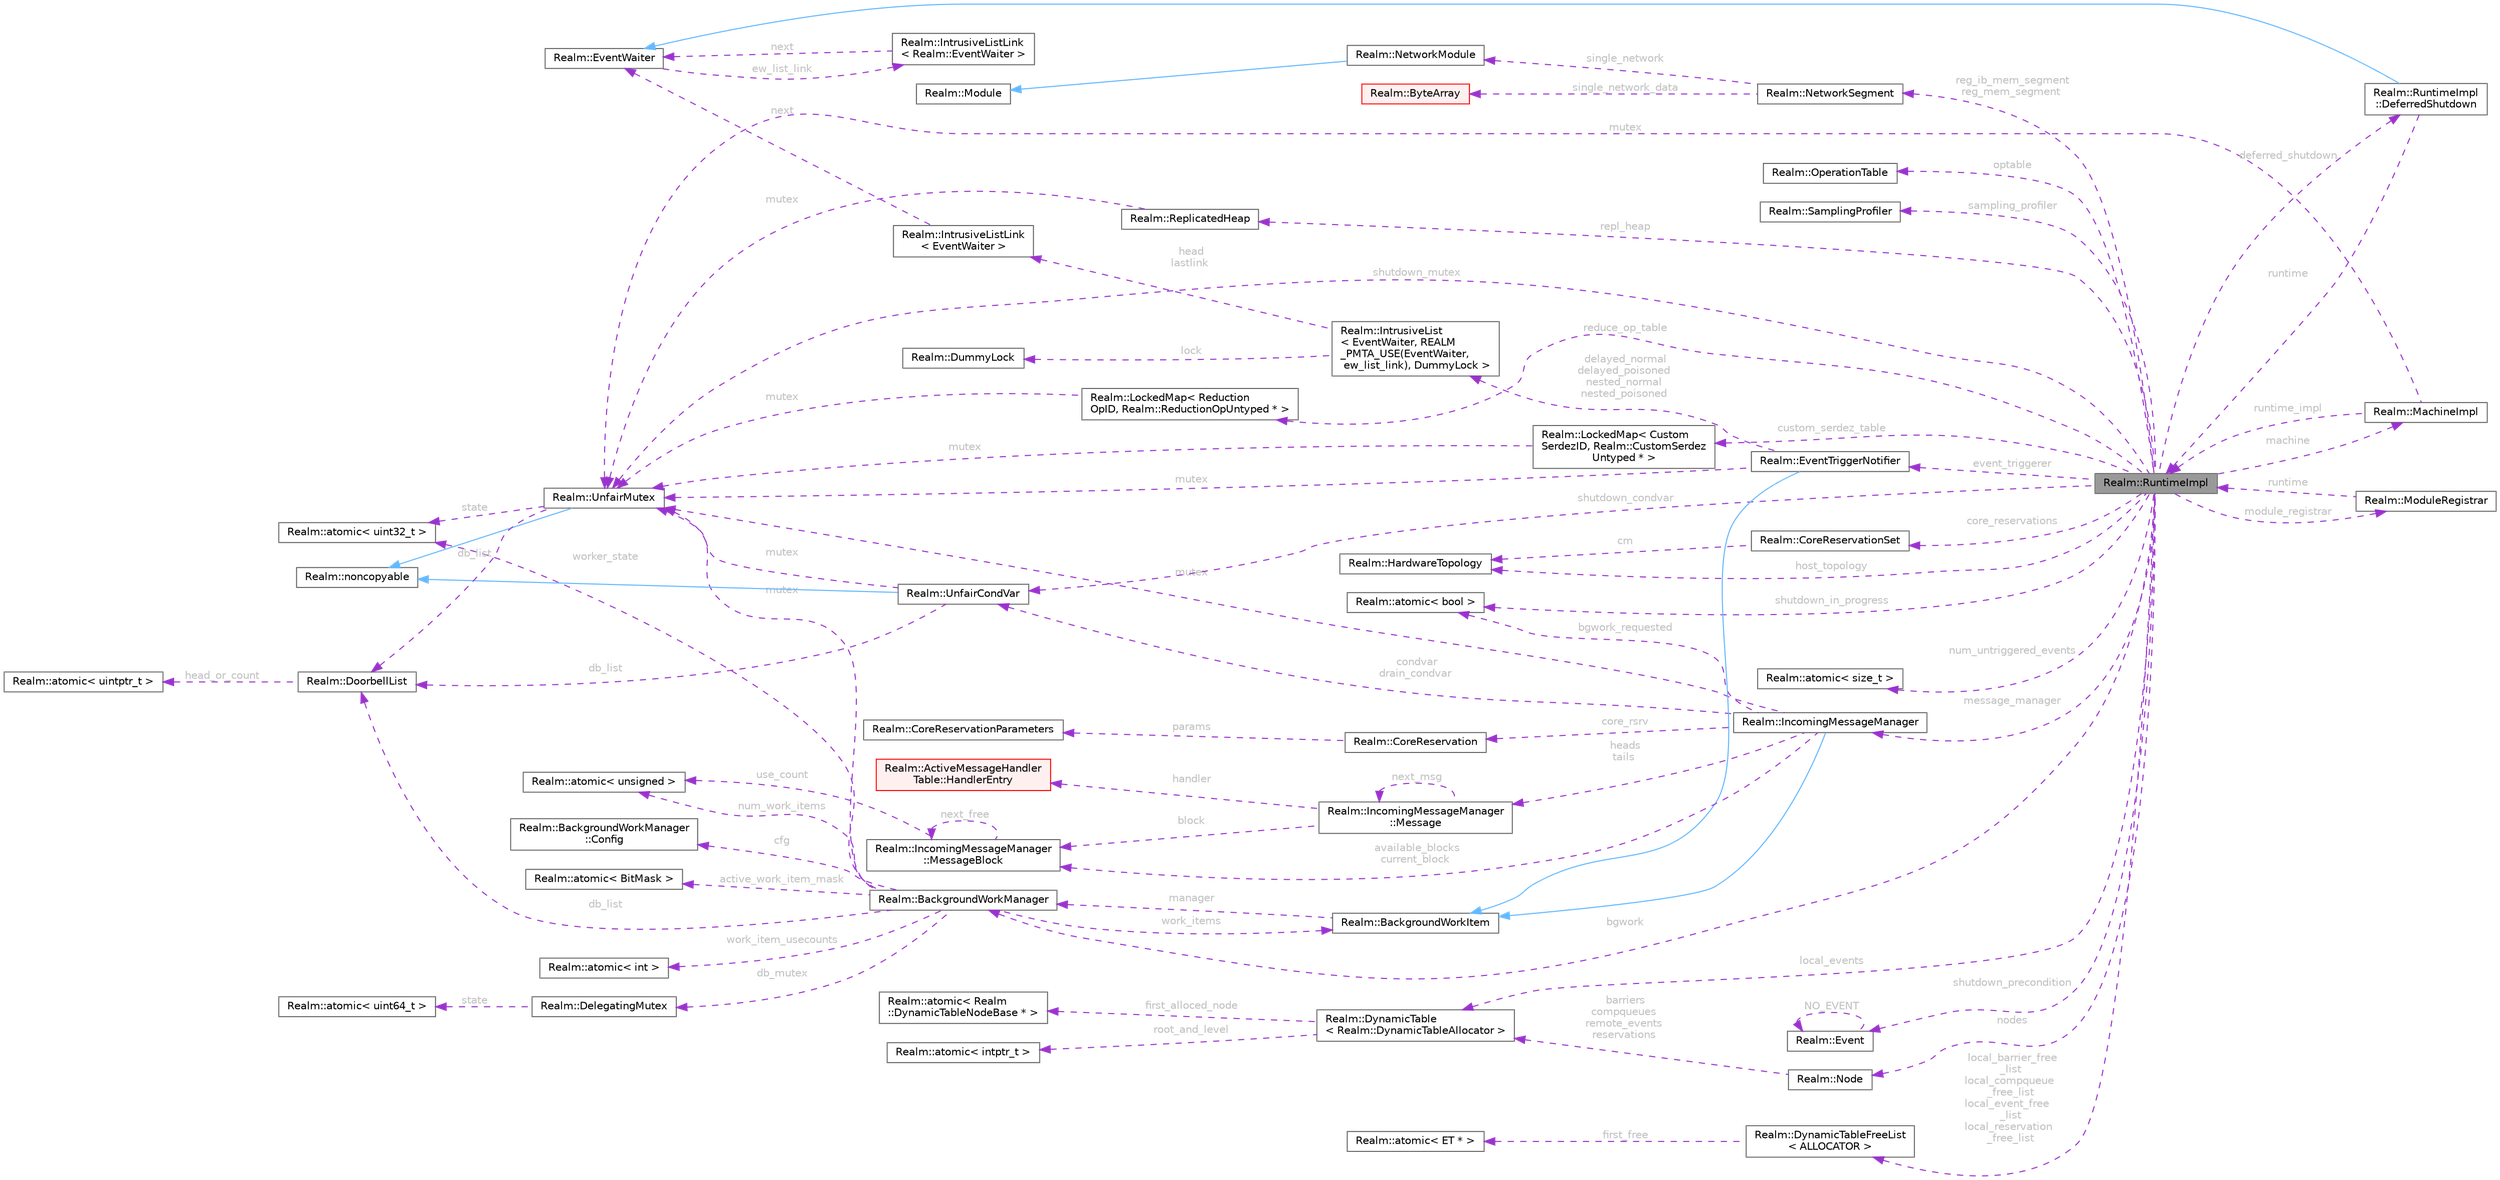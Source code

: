 digraph "Realm::RuntimeImpl"
{
 // LATEX_PDF_SIZE
  bgcolor="transparent";
  edge [fontname=Helvetica,fontsize=10,labelfontname=Helvetica,labelfontsize=10];
  node [fontname=Helvetica,fontsize=10,shape=box,height=0.2,width=0.4];
  rankdir="LR";
  Node1 [id="Node000001",label="Realm::RuntimeImpl",height=0.2,width=0.4,color="gray40", fillcolor="grey60", style="filled", fontcolor="black",tooltip=" "];
  Node2 -> Node1 [id="edge1_Node000001_Node000002",dir="back",color="darkorchid3",style="dashed",tooltip=" ",label=" machine",fontcolor="grey" ];
  Node2 [id="Node000002",label="Realm::MachineImpl",height=0.2,width=0.4,color="gray40", fillcolor="white", style="filled",URL="$classRealm_1_1MachineImpl.html",tooltip=" "];
  Node3 -> Node2 [id="edge2_Node000002_Node000003",dir="back",color="darkorchid3",style="dashed",tooltip=" ",label=" mutex",fontcolor="grey" ];
  Node3 [id="Node000003",label="Realm::UnfairMutex",height=0.2,width=0.4,color="gray40", fillcolor="white", style="filled",URL="$classRealm_1_1UnfairMutex.html",tooltip=" "];
  Node4 -> Node3 [id="edge3_Node000003_Node000004",dir="back",color="steelblue1",style="solid",tooltip=" "];
  Node4 [id="Node000004",label="Realm::noncopyable",height=0.2,width=0.4,color="gray40", fillcolor="white", style="filled",URL="$classRealm_1_1noncopyable.html",tooltip=" "];
  Node5 -> Node3 [id="edge4_Node000003_Node000005",dir="back",color="darkorchid3",style="dashed",tooltip=" ",label=" state",fontcolor="grey" ];
  Node5 [id="Node000005",label="Realm::atomic\< uint32_t \>",height=0.2,width=0.4,color="gray40", fillcolor="white", style="filled",URL="$classRealm_1_1atomic.html",tooltip=" "];
  Node6 -> Node3 [id="edge5_Node000003_Node000006",dir="back",color="darkorchid3",style="dashed",tooltip=" ",label=" db_list",fontcolor="grey" ];
  Node6 [id="Node000006",label="Realm::DoorbellList",height=0.2,width=0.4,color="gray40", fillcolor="white", style="filled",URL="$classRealm_1_1DoorbellList.html",tooltip=" "];
  Node7 -> Node6 [id="edge6_Node000006_Node000007",dir="back",color="darkorchid3",style="dashed",tooltip=" ",label=" head_or_count",fontcolor="grey" ];
  Node7 [id="Node000007",label="Realm::atomic\< uintptr_t \>",height=0.2,width=0.4,color="gray40", fillcolor="white", style="filled",URL="$classRealm_1_1atomic.html",tooltip=" "];
  Node1 -> Node2 [id="edge7_Node000002_Node000001",dir="back",color="darkorchid3",style="dashed",tooltip=" ",label=" runtime_impl",fontcolor="grey" ];
  Node8 -> Node1 [id="edge8_Node000001_Node000008",dir="back",color="darkorchid3",style="dashed",tooltip=" ",label=" reduce_op_table",fontcolor="grey" ];
  Node8 [id="Node000008",label="Realm::LockedMap\< Reduction\lOpID, Realm::ReductionOpUntyped * \>",height=0.2,width=0.4,color="gray40", fillcolor="white", style="filled",URL="$classRealm_1_1LockedMap.html",tooltip=" "];
  Node3 -> Node8 [id="edge9_Node000008_Node000003",dir="back",color="darkorchid3",style="dashed",tooltip=" ",label=" mutex",fontcolor="grey" ];
  Node9 -> Node1 [id="edge10_Node000001_Node000009",dir="back",color="darkorchid3",style="dashed",tooltip=" ",label=" custom_serdez_table",fontcolor="grey" ];
  Node9 [id="Node000009",label="Realm::LockedMap\< Custom\lSerdezID, Realm::CustomSerdez\lUntyped * \>",height=0.2,width=0.4,color="gray40", fillcolor="white", style="filled",URL="$classRealm_1_1LockedMap.html",tooltip=" "];
  Node3 -> Node9 [id="edge11_Node000009_Node000003",dir="back",color="darkorchid3",style="dashed",tooltip=" ",label=" mutex",fontcolor="grey" ];
  Node10 -> Node1 [id="edge12_Node000001_Node000010",dir="back",color="darkorchid3",style="dashed",tooltip=" ",label=" num_untriggered_events",fontcolor="grey" ];
  Node10 [id="Node000010",label="Realm::atomic\< size_t \>",height=0.2,width=0.4,color="gray40", fillcolor="white", style="filled",URL="$classRealm_1_1atomic.html",tooltip=" "];
  Node11 -> Node1 [id="edge13_Node000001_Node000011",dir="back",color="darkorchid3",style="dashed",tooltip=" ",label=" nodes",fontcolor="grey" ];
  Node11 [id="Node000011",label="Realm::Node",height=0.2,width=0.4,color="gray40", fillcolor="white", style="filled",URL="$structRealm_1_1Node.html",tooltip=" "];
  Node12 -> Node11 [id="edge14_Node000011_Node000012",dir="back",color="darkorchid3",style="dashed",tooltip=" ",label=" barriers\ncompqueues\nremote_events\nreservations",fontcolor="grey" ];
  Node12 [id="Node000012",label="Realm::DynamicTable\l\< Realm::DynamicTableAllocator \>",height=0.2,width=0.4,color="gray40", fillcolor="white", style="filled",URL="$classRealm_1_1DynamicTable.html",tooltip=" "];
  Node13 -> Node12 [id="edge15_Node000012_Node000013",dir="back",color="darkorchid3",style="dashed",tooltip=" ",label=" root_and_level",fontcolor="grey" ];
  Node13 [id="Node000013",label="Realm::atomic\< intptr_t \>",height=0.2,width=0.4,color="gray40", fillcolor="white", style="filled",URL="$classRealm_1_1atomic.html",tooltip=" "];
  Node14 -> Node12 [id="edge16_Node000012_Node000014",dir="back",color="darkorchid3",style="dashed",tooltip=" ",label=" first_alloced_node",fontcolor="grey" ];
  Node14 [id="Node000014",label="Realm::atomic\< Realm\l::DynamicTableNodeBase * \>",height=0.2,width=0.4,color="gray40", fillcolor="white", style="filled",URL="$classRealm_1_1atomic.html",tooltip=" "];
  Node12 -> Node1 [id="edge17_Node000001_Node000012",dir="back",color="darkorchid3",style="dashed",tooltip=" ",label=" local_events",fontcolor="grey" ];
  Node15 -> Node1 [id="edge18_Node000001_Node000015",dir="back",color="darkorchid3",style="dashed",tooltip=" ",label=" local_barrier_free\l_list\nlocal_compqueue\l_free_list\nlocal_event_free\l_list\nlocal_reservation\l_free_list",fontcolor="grey" ];
  Node15 [id="Node000015",label="Realm::DynamicTableFreeList\l\< ALLOCATOR \>",height=0.2,width=0.4,color="gray40", fillcolor="white", style="filled",URL="$classRealm_1_1DynamicTableFreeList.html",tooltip=" "];
  Node16 -> Node15 [id="edge19_Node000015_Node000016",dir="back",color="darkorchid3",style="dashed",tooltip=" ",label=" first_free",fontcolor="grey" ];
  Node16 [id="Node000016",label="Realm::atomic\< ET * \>",height=0.2,width=0.4,color="gray40", fillcolor="white", style="filled",URL="$classRealm_1_1atomic.html",tooltip=" "];
  Node3 -> Node1 [id="edge20_Node000001_Node000003",dir="back",color="darkorchid3",style="dashed",tooltip=" ",label=" shutdown_mutex",fontcolor="grey" ];
  Node17 -> Node1 [id="edge21_Node000001_Node000017",dir="back",color="darkorchid3",style="dashed",tooltip=" ",label=" shutdown_condvar",fontcolor="grey" ];
  Node17 [id="Node000017",label="Realm::UnfairCondVar",height=0.2,width=0.4,color="gray40", fillcolor="white", style="filled",URL="$classRealm_1_1UnfairCondVar.html",tooltip=" "];
  Node4 -> Node17 [id="edge22_Node000017_Node000004",dir="back",color="steelblue1",style="solid",tooltip=" "];
  Node3 -> Node17 [id="edge23_Node000017_Node000003",dir="back",color="darkorchid3",style="dashed",tooltip=" ",label=" mutex",fontcolor="grey" ];
  Node6 -> Node17 [id="edge24_Node000017_Node000006",dir="back",color="darkorchid3",style="dashed",tooltip=" ",label=" db_list",fontcolor="grey" ];
  Node18 -> Node1 [id="edge25_Node000001_Node000018",dir="back",color="darkorchid3",style="dashed",tooltip=" ",label=" shutdown_precondition",fontcolor="grey" ];
  Node18 [id="Node000018",label="Realm::Event",height=0.2,width=0.4,color="gray40", fillcolor="white", style="filled",URL="$classRealm_1_1Event.html",tooltip=" "];
  Node18 -> Node18 [id="edge26_Node000018_Node000018",dir="back",color="darkorchid3",style="dashed",tooltip=" ",label=" NO_EVENT",fontcolor="grey" ];
  Node19 -> Node1 [id="edge27_Node000001_Node000019",dir="back",color="darkorchid3",style="dashed",tooltip=" ",label=" shutdown_in_progress",fontcolor="grey" ];
  Node19 [id="Node000019",label="Realm::atomic\< bool \>",height=0.2,width=0.4,color="gray40", fillcolor="white", style="filled",URL="$classRealm_1_1atomic.html",tooltip=" "];
  Node20 -> Node1 [id="edge28_Node000001_Node000020",dir="back",color="darkorchid3",style="dashed",tooltip=" ",label=" host_topology",fontcolor="grey" ];
  Node20 [id="Node000020",label="Realm::HardwareTopology",height=0.2,width=0.4,color="gray40", fillcolor="white", style="filled",URL="$classRealm_1_1HardwareTopology.html",tooltip="Represents the topology of the host processor cores and memory."];
  Node21 -> Node1 [id="edge29_Node000001_Node000021",dir="back",color="darkorchid3",style="dashed",tooltip=" ",label=" core_reservations",fontcolor="grey" ];
  Node21 [id="Node000021",label="Realm::CoreReservationSet",height=0.2,width=0.4,color="gray40", fillcolor="white", style="filled",URL="$classRealm_1_1CoreReservationSet.html",tooltip=" "];
  Node20 -> Node21 [id="edge30_Node000021_Node000020",dir="back",color="darkorchid3",style="dashed",tooltip=" ",label=" cm",fontcolor="grey" ];
  Node22 -> Node1 [id="edge31_Node000001_Node000022",dir="back",color="darkorchid3",style="dashed",tooltip=" ",label=" bgwork",fontcolor="grey" ];
  Node22 [id="Node000022",label="Realm::BackgroundWorkManager",height=0.2,width=0.4,color="gray40", fillcolor="white", style="filled",URL="$classRealm_1_1BackgroundWorkManager.html",tooltip=" "];
  Node23 -> Node22 [id="edge32_Node000022_Node000023",dir="back",color="darkorchid3",style="dashed",tooltip=" ",label=" cfg",fontcolor="grey" ];
  Node23 [id="Node000023",label="Realm::BackgroundWorkManager\l::Config",height=0.2,width=0.4,color="gray40", fillcolor="white", style="filled",URL="$structRealm_1_1BackgroundWorkManager_1_1Config.html",tooltip=" "];
  Node3 -> Node22 [id="edge33_Node000022_Node000003",dir="back",color="darkorchid3",style="dashed",tooltip=" ",label=" mutex",fontcolor="grey" ];
  Node24 -> Node22 [id="edge34_Node000022_Node000024",dir="back",color="darkorchid3",style="dashed",tooltip=" ",label=" num_work_items",fontcolor="grey" ];
  Node24 [id="Node000024",label="Realm::atomic\< unsigned \>",height=0.2,width=0.4,color="gray40", fillcolor="white", style="filled",URL="$classRealm_1_1atomic.html",tooltip=" "];
  Node25 -> Node22 [id="edge35_Node000022_Node000025",dir="back",color="darkorchid3",style="dashed",tooltip=" ",label=" active_work_item_mask",fontcolor="grey" ];
  Node25 [id="Node000025",label="Realm::atomic\< BitMask \>",height=0.2,width=0.4,color="gray40", fillcolor="white", style="filled",URL="$classRealm_1_1atomic.html",tooltip=" "];
  Node26 -> Node22 [id="edge36_Node000022_Node000026",dir="back",color="darkorchid3",style="dashed",tooltip=" ",label=" work_item_usecounts",fontcolor="grey" ];
  Node26 [id="Node000026",label="Realm::atomic\< int \>",height=0.2,width=0.4,color="gray40", fillcolor="white", style="filled",URL="$classRealm_1_1atomic.html",tooltip=" "];
  Node27 -> Node22 [id="edge37_Node000022_Node000027",dir="back",color="darkorchid3",style="dashed",tooltip=" ",label=" work_items",fontcolor="grey" ];
  Node27 [id="Node000027",label="Realm::BackgroundWorkItem",height=0.2,width=0.4,color="gray40", fillcolor="white", style="filled",URL="$classRealm_1_1BackgroundWorkItem.html",tooltip=" "];
  Node22 -> Node27 [id="edge38_Node000027_Node000022",dir="back",color="darkorchid3",style="dashed",tooltip=" ",label=" manager",fontcolor="grey" ];
  Node5 -> Node22 [id="edge39_Node000022_Node000005",dir="back",color="darkorchid3",style="dashed",tooltip=" ",label=" worker_state",fontcolor="grey" ];
  Node28 -> Node22 [id="edge40_Node000022_Node000028",dir="back",color="darkorchid3",style="dashed",tooltip=" ",label=" db_mutex",fontcolor="grey" ];
  Node28 [id="Node000028",label="Realm::DelegatingMutex",height=0.2,width=0.4,color="gray40", fillcolor="white", style="filled",URL="$classRealm_1_1DelegatingMutex.html",tooltip=" "];
  Node29 -> Node28 [id="edge41_Node000028_Node000029",dir="back",color="darkorchid3",style="dashed",tooltip=" ",label=" state",fontcolor="grey" ];
  Node29 [id="Node000029",label="Realm::atomic\< uint64_t \>",height=0.2,width=0.4,color="gray40", fillcolor="white", style="filled",URL="$classRealm_1_1atomic.html",tooltip=" "];
  Node6 -> Node22 [id="edge42_Node000022_Node000006",dir="back",color="darkorchid3",style="dashed",tooltip=" ",label=" db_list",fontcolor="grey" ];
  Node30 -> Node1 [id="edge43_Node000001_Node000030",dir="back",color="darkorchid3",style="dashed",tooltip=" ",label=" message_manager",fontcolor="grey" ];
  Node30 [id="Node000030",label="Realm::IncomingMessageManager",height=0.2,width=0.4,color="gray40", fillcolor="white", style="filled",URL="$classRealm_1_1IncomingMessageManager.html",tooltip=" "];
  Node27 -> Node30 [id="edge44_Node000030_Node000027",dir="back",color="steelblue1",style="solid",tooltip=" "];
  Node19 -> Node30 [id="edge45_Node000030_Node000019",dir="back",color="darkorchid3",style="dashed",tooltip=" ",label=" bgwork_requested",fontcolor="grey" ];
  Node31 -> Node30 [id="edge46_Node000030_Node000031",dir="back",color="darkorchid3",style="dashed",tooltip=" ",label=" heads\ntails",fontcolor="grey" ];
  Node31 [id="Node000031",label="Realm::IncomingMessageManager\l::Message",height=0.2,width=0.4,color="gray40", fillcolor="white", style="filled",URL="$structRealm_1_1IncomingMessageManager_1_1Message.html",tooltip=" "];
  Node32 -> Node31 [id="edge47_Node000031_Node000032",dir="back",color="darkorchid3",style="dashed",tooltip=" ",label=" block",fontcolor="grey" ];
  Node32 [id="Node000032",label="Realm::IncomingMessageManager\l::MessageBlock",height=0.2,width=0.4,color="gray40", fillcolor="white", style="filled",URL="$structRealm_1_1IncomingMessageManager_1_1MessageBlock.html",tooltip=" "];
  Node24 -> Node32 [id="edge48_Node000032_Node000024",dir="back",color="darkorchid3",style="dashed",tooltip=" ",label=" use_count",fontcolor="grey" ];
  Node32 -> Node32 [id="edge49_Node000032_Node000032",dir="back",color="darkorchid3",style="dashed",tooltip=" ",label=" next_free",fontcolor="grey" ];
  Node31 -> Node31 [id="edge50_Node000031_Node000031",dir="back",color="darkorchid3",style="dashed",tooltip=" ",label=" next_msg",fontcolor="grey" ];
  Node33 -> Node31 [id="edge51_Node000031_Node000033",dir="back",color="darkorchid3",style="dashed",tooltip=" ",label=" handler",fontcolor="grey" ];
  Node33 [id="Node000033",label="Realm::ActiveMessageHandler\lTable::HandlerEntry",height=0.2,width=0.4,color="red", fillcolor="#FFF0F0", style="filled",URL="$structRealm_1_1ActiveMessageHandlerTable_1_1HandlerEntry.html",tooltip=" "];
  Node3 -> Node30 [id="edge52_Node000030_Node000003",dir="back",color="darkorchid3",style="dashed",tooltip=" ",label=" mutex",fontcolor="grey" ];
  Node17 -> Node30 [id="edge53_Node000030_Node000017",dir="back",color="darkorchid3",style="dashed",tooltip=" ",label=" condvar\ndrain_condvar",fontcolor="grey" ];
  Node36 -> Node30 [id="edge54_Node000030_Node000036",dir="back",color="darkorchid3",style="dashed",tooltip=" ",label=" core_rsrv",fontcolor="grey" ];
  Node36 [id="Node000036",label="Realm::CoreReservation",height=0.2,width=0.4,color="gray40", fillcolor="white", style="filled",URL="$classRealm_1_1CoreReservation.html",tooltip=" "];
  Node37 -> Node36 [id="edge55_Node000036_Node000037",dir="back",color="darkorchid3",style="dashed",tooltip=" ",label=" params",fontcolor="grey" ];
  Node37 [id="Node000037",label="Realm::CoreReservationParameters",height=0.2,width=0.4,color="gray40", fillcolor="white", style="filled",URL="$classRealm_1_1CoreReservationParameters.html",tooltip=" "];
  Node32 -> Node30 [id="edge56_Node000030_Node000032",dir="back",color="darkorchid3",style="dashed",tooltip=" ",label=" available_blocks\ncurrent_block",fontcolor="grey" ];
  Node38 -> Node1 [id="edge57_Node000001_Node000038",dir="back",color="darkorchid3",style="dashed",tooltip=" ",label=" event_triggerer",fontcolor="grey" ];
  Node38 [id="Node000038",label="Realm::EventTriggerNotifier",height=0.2,width=0.4,color="gray40", fillcolor="white", style="filled",URL="$classRealm_1_1EventTriggerNotifier.html",tooltip=" "];
  Node27 -> Node38 [id="edge58_Node000038_Node000027",dir="back",color="steelblue1",style="solid",tooltip=" "];
  Node3 -> Node38 [id="edge59_Node000038_Node000003",dir="back",color="darkorchid3",style="dashed",tooltip=" ",label=" mutex",fontcolor="grey" ];
  Node39 -> Node38 [id="edge60_Node000038_Node000039",dir="back",color="darkorchid3",style="dashed",tooltip=" ",label=" delayed_normal\ndelayed_poisoned\nnested_normal\nnested_poisoned",fontcolor="grey" ];
  Node39 [id="Node000039",label="Realm::IntrusiveList\l\< EventWaiter, REALM\l_PMTA_USE(EventWaiter,\l ew_list_link), DummyLock \>",height=0.2,width=0.4,color="gray40", fillcolor="white", style="filled",URL="$classRealm_1_1IntrusiveList.html",tooltip=" "];
  Node40 -> Node39 [id="edge61_Node000039_Node000040",dir="back",color="darkorchid3",style="dashed",tooltip=" ",label=" lock",fontcolor="grey" ];
  Node40 [id="Node000040",label="Realm::DummyLock",height=0.2,width=0.4,color="gray40", fillcolor="white", style="filled",URL="$classRealm_1_1DummyLock.html",tooltip=" "];
  Node41 -> Node39 [id="edge62_Node000039_Node000041",dir="back",color="darkorchid3",style="dashed",tooltip=" ",label=" head\nlastlink",fontcolor="grey" ];
  Node41 [id="Node000041",label="Realm::IntrusiveListLink\l\< EventWaiter \>",height=0.2,width=0.4,color="gray40", fillcolor="white", style="filled",URL="$structRealm_1_1IntrusiveListLink.html",tooltip=" "];
  Node42 -> Node41 [id="edge63_Node000041_Node000042",dir="back",color="darkorchid3",style="dashed",tooltip=" ",label=" next",fontcolor="grey" ];
  Node42 [id="Node000042",label="Realm::EventWaiter",height=0.2,width=0.4,color="gray40", fillcolor="white", style="filled",URL="$classRealm_1_1EventWaiter.html",tooltip=" "];
  Node43 -> Node42 [id="edge64_Node000042_Node000043",dir="back",color="darkorchid3",style="dashed",tooltip=" ",label=" ew_list_link",fontcolor="grey" ];
  Node43 [id="Node000043",label="Realm::IntrusiveListLink\l\< Realm::EventWaiter \>",height=0.2,width=0.4,color="gray40", fillcolor="white", style="filled",URL="$structRealm_1_1IntrusiveListLink.html",tooltip=" "];
  Node42 -> Node43 [id="edge65_Node000043_Node000042",dir="back",color="darkorchid3",style="dashed",tooltip=" ",label=" next",fontcolor="grey" ];
  Node44 -> Node1 [id="edge66_Node000001_Node000044",dir="back",color="darkorchid3",style="dashed",tooltip=" ",label=" optable",fontcolor="grey" ];
  Node44 [id="Node000044",label="Realm::OperationTable",height=0.2,width=0.4,color="gray40", fillcolor="white", style="filled",URL="$classRealm_1_1OperationTable.html",tooltip=" "];
  Node45 -> Node1 [id="edge67_Node000001_Node000045",dir="back",color="darkorchid3",style="dashed",tooltip=" ",label=" sampling_profiler",fontcolor="grey" ];
  Node45 [id="Node000045",label="Realm::SamplingProfiler",height=0.2,width=0.4,color="gray40", fillcolor="white", style="filled",URL="$classRealm_1_1SamplingProfiler.html",tooltip=" "];
  Node46 -> Node1 [id="edge68_Node000001_Node000046",dir="back",color="darkorchid3",style="dashed",tooltip=" ",label=" repl_heap",fontcolor="grey" ];
  Node46 [id="Node000046",label="Realm::ReplicatedHeap",height=0.2,width=0.4,color="gray40", fillcolor="white", style="filled",URL="$classRealm_1_1ReplicatedHeap.html",tooltip=" "];
  Node3 -> Node46 [id="edge69_Node000046_Node000003",dir="back",color="darkorchid3",style="dashed",tooltip=" ",label=" mutex",fontcolor="grey" ];
  Node47 -> Node1 [id="edge70_Node000001_Node000047",dir="back",color="darkorchid3",style="dashed",tooltip=" ",label=" deferred_shutdown",fontcolor="grey" ];
  Node47 [id="Node000047",label="Realm::RuntimeImpl\l::DeferredShutdown",height=0.2,width=0.4,color="gray40", fillcolor="white", style="filled",URL="$classRealm_1_1RuntimeImpl_1_1DeferredShutdown.html",tooltip=" "];
  Node42 -> Node47 [id="edge71_Node000047_Node000042",dir="back",color="steelblue1",style="solid",tooltip=" "];
  Node1 -> Node47 [id="edge72_Node000047_Node000001",dir="back",color="darkorchid3",style="dashed",tooltip=" ",label=" runtime",fontcolor="grey" ];
  Node48 -> Node1 [id="edge73_Node000001_Node000048",dir="back",color="darkorchid3",style="dashed",tooltip=" ",label=" reg_ib_mem_segment\nreg_mem_segment",fontcolor="grey" ];
  Node48 [id="Node000048",label="Realm::NetworkSegment",height=0.2,width=0.4,color="gray40", fillcolor="white", style="filled",URL="$classRealm_1_1NetworkSegment.html",tooltip=" "];
  Node49 -> Node48 [id="edge74_Node000048_Node000049",dir="back",color="darkorchid3",style="dashed",tooltip=" ",label=" single_network",fontcolor="grey" ];
  Node49 [id="Node000049",label="Realm::NetworkModule",height=0.2,width=0.4,color="gray40", fillcolor="white", style="filled",URL="$classRealm_1_1NetworkModule.html",tooltip=" "];
  Node50 -> Node49 [id="edge75_Node000049_Node000050",dir="back",color="steelblue1",style="solid",tooltip=" "];
  Node50 [id="Node000050",label="Realm::Module",height=0.2,width=0.4,color="gray40", fillcolor="white", style="filled",URL="$classRealm_1_1Module.html",tooltip=" "];
  Node51 -> Node48 [id="edge76_Node000048_Node000051",dir="back",color="darkorchid3",style="dashed",tooltip=" ",label=" single_network_data",fontcolor="grey" ];
  Node51 [id="Node000051",label="Realm::ByteArray",height=0.2,width=0.4,color="red", fillcolor="#FFF0F0", style="filled",URL="$classRealm_1_1ByteArray.html",tooltip=" "];
  Node53 -> Node1 [id="edge77_Node000001_Node000053",dir="back",color="darkorchid3",style="dashed",tooltip=" ",label=" module_registrar",fontcolor="grey" ];
  Node53 [id="Node000053",label="Realm::ModuleRegistrar",height=0.2,width=0.4,color="gray40", fillcolor="white", style="filled",URL="$classRealm_1_1ModuleRegistrar.html",tooltip=" "];
  Node1 -> Node53 [id="edge78_Node000053_Node000001",dir="back",color="darkorchid3",style="dashed",tooltip=" ",label=" runtime",fontcolor="grey" ];
}

